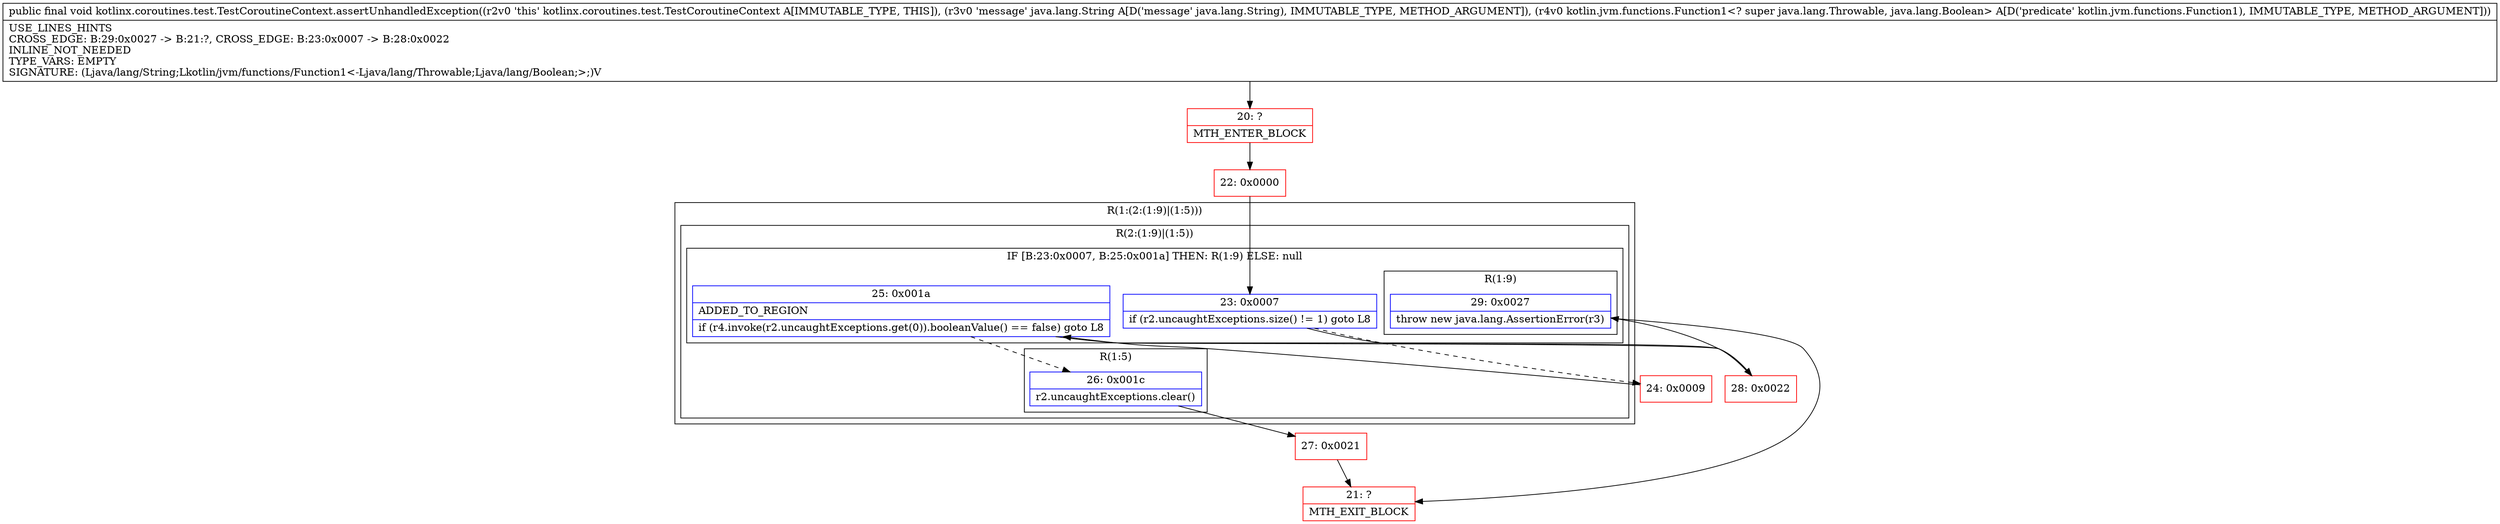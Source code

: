 digraph "CFG forkotlinx.coroutines.test.TestCoroutineContext.assertUnhandledException(Ljava\/lang\/String;Lkotlin\/jvm\/functions\/Function1;)V" {
subgraph cluster_Region_1018743603 {
label = "R(1:(2:(1:9)|(1:5)))";
node [shape=record,color=blue];
subgraph cluster_Region_1877320187 {
label = "R(2:(1:9)|(1:5))";
node [shape=record,color=blue];
subgraph cluster_IfRegion_862182441 {
label = "IF [B:23:0x0007, B:25:0x001a] THEN: R(1:9) ELSE: null";
node [shape=record,color=blue];
Node_23 [shape=record,label="{23\:\ 0x0007|if (r2.uncaughtExceptions.size() != 1) goto L8\l}"];
Node_25 [shape=record,label="{25\:\ 0x001a|ADDED_TO_REGION\l|if (r4.invoke(r2.uncaughtExceptions.get(0)).booleanValue() == false) goto L8\l}"];
subgraph cluster_Region_1999589050 {
label = "R(1:9)";
node [shape=record,color=blue];
Node_29 [shape=record,label="{29\:\ 0x0027|throw new java.lang.AssertionError(r3)\l}"];
}
}
subgraph cluster_Region_229958207 {
label = "R(1:5)";
node [shape=record,color=blue];
Node_26 [shape=record,label="{26\:\ 0x001c|r2.uncaughtExceptions.clear()\l}"];
}
}
}
Node_20 [shape=record,color=red,label="{20\:\ ?|MTH_ENTER_BLOCK\l}"];
Node_22 [shape=record,color=red,label="{22\:\ 0x0000}"];
Node_24 [shape=record,color=red,label="{24\:\ 0x0009}"];
Node_27 [shape=record,color=red,label="{27\:\ 0x0021}"];
Node_21 [shape=record,color=red,label="{21\:\ ?|MTH_EXIT_BLOCK\l}"];
Node_28 [shape=record,color=red,label="{28\:\ 0x0022}"];
MethodNode[shape=record,label="{public final void kotlinx.coroutines.test.TestCoroutineContext.assertUnhandledException((r2v0 'this' kotlinx.coroutines.test.TestCoroutineContext A[IMMUTABLE_TYPE, THIS]), (r3v0 'message' java.lang.String A[D('message' java.lang.String), IMMUTABLE_TYPE, METHOD_ARGUMENT]), (r4v0 kotlin.jvm.functions.Function1\<? super java.lang.Throwable, java.lang.Boolean\> A[D('predicate' kotlin.jvm.functions.Function1), IMMUTABLE_TYPE, METHOD_ARGUMENT]))  | USE_LINES_HINTS\lCROSS_EDGE: B:29:0x0027 \-\> B:21:?, CROSS_EDGE: B:23:0x0007 \-\> B:28:0x0022\lINLINE_NOT_NEEDED\lTYPE_VARS: EMPTY\lSIGNATURE: (Ljava\/lang\/String;Lkotlin\/jvm\/functions\/Function1\<\-Ljava\/lang\/Throwable;Ljava\/lang\/Boolean;\>;)V\l}"];
MethodNode -> Node_20;Node_23 -> Node_24[style=dashed];
Node_23 -> Node_28;
Node_25 -> Node_26[style=dashed];
Node_25 -> Node_28;
Node_29 -> Node_21;
Node_26 -> Node_27;
Node_20 -> Node_22;
Node_22 -> Node_23;
Node_24 -> Node_25;
Node_27 -> Node_21;
Node_28 -> Node_29;
}

